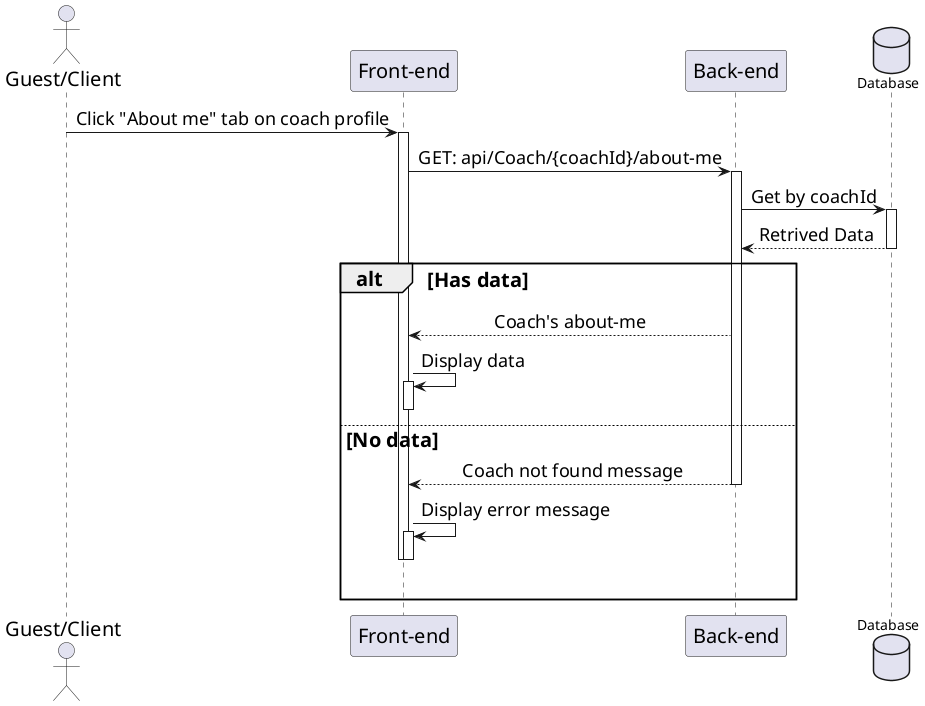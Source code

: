 @startuml ViewCoachAboutme
skinparam sequenceMessageAlign center
skinparam sequenceGroupFontSize 20
skinparam sequenceGroupHeaderFontSize 20
skinparam sequence {
    ParticipantFontSize 20
    ActorFontSize 20
    DatabaseFontSize 20
    ArrowFontSize 18
} 
actor "Guest/Client" as user
participant "Front-end" as client
participant "Back-end" as server 
database "Database" as db


user -> client++ : Click "About me" tab on coach profile 
client -> server++ : GET: api/Coach/{coachId}/about-me
server -> db++ : Get by coachId
db --> server : Retrived Data
deactivate

alt Has data
    server --> client : Coach's about-me 
    client -> client++ : Display data
    deactivate

else No data
    server --> client : Coach not found message
    deactivate
    client -> client++ : Display error message
    deactivate
    deactivate 
    |||
end 
@enduml
